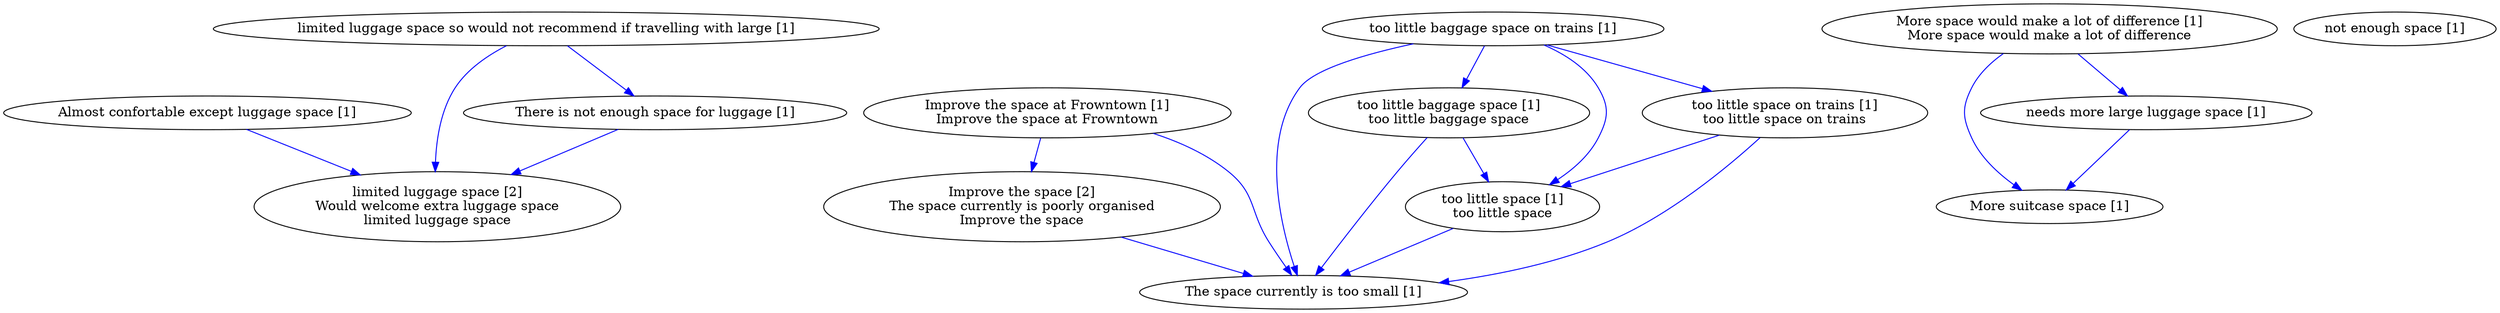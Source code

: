 digraph collapsedGraph {
"limited luggage space [2]\nWould welcome extra luggage space\nlimited luggage space""Improve the space [2]\nThe space currently is poorly organised\nImprove the space""Almost confortable except luggage space [1]""Improve the space at Frowntown [1]\nImprove the space at Frowntown""More space would make a lot of difference [1]\nMore space would make a lot of difference""More suitcase space [1]""The space currently is too small [1]""There is not enough space for luggage [1]""limited luggage space so would not recommend if travelling with large [1]""needs more large luggage space [1]""not enough space [1]""too little baggage space on trains [1]""too little baggage space [1]\ntoo little baggage space""too little space [1]\ntoo little space""too little space on trains [1]\ntoo little space on trains""There is not enough space for luggage [1]" -> "limited luggage space [2]\nWould welcome extra luggage space\nlimited luggage space" [color=blue]
"Improve the space [2]\nThe space currently is poorly organised\nImprove the space" -> "The space currently is too small [1]" [color=blue]
"Improve the space at Frowntown [1]\nImprove the space at Frowntown" -> "The space currently is too small [1]" [color=blue]
"Improve the space at Frowntown [1]\nImprove the space at Frowntown" -> "Improve the space [2]\nThe space currently is poorly organised\nImprove the space" [color=blue]
"too little space [1]\ntoo little space" -> "The space currently is too small [1]" [color=blue]
"limited luggage space so would not recommend if travelling with large [1]" -> "There is not enough space for luggage [1]" [color=blue]
"limited luggage space so would not recommend if travelling with large [1]" -> "limited luggage space [2]\nWould welcome extra luggage space\nlimited luggage space" [color=blue]
"Almost confortable except luggage space [1]" -> "limited luggage space [2]\nWould welcome extra luggage space\nlimited luggage space" [color=blue]
"too little baggage space [1]\ntoo little baggage space" -> "The space currently is too small [1]" [color=blue]
"More space would make a lot of difference [1]\nMore space would make a lot of difference" -> "More suitcase space [1]" [color=blue]
"More space would make a lot of difference [1]\nMore space would make a lot of difference" -> "needs more large luggage space [1]" [color=blue]
"too little space on trains [1]\ntoo little space on trains" -> "The space currently is too small [1]" [color=blue]
"too little baggage space on trains [1]" -> "The space currently is too small [1]" [color=blue]
"needs more large luggage space [1]" -> "More suitcase space [1]" [color=blue]
"too little baggage space on trains [1]" -> "too little baggage space [1]\ntoo little baggage space" [color=blue]
"too little baggage space [1]\ntoo little baggage space" -> "too little space [1]\ntoo little space" [color=blue]
"too little baggage space on trains [1]" -> "too little space on trains [1]\ntoo little space on trains" [color=blue]
"too little space on trains [1]\ntoo little space on trains" -> "too little space [1]\ntoo little space" [color=blue]
"too little baggage space on trains [1]" -> "too little space [1]\ntoo little space" [color=blue]
}